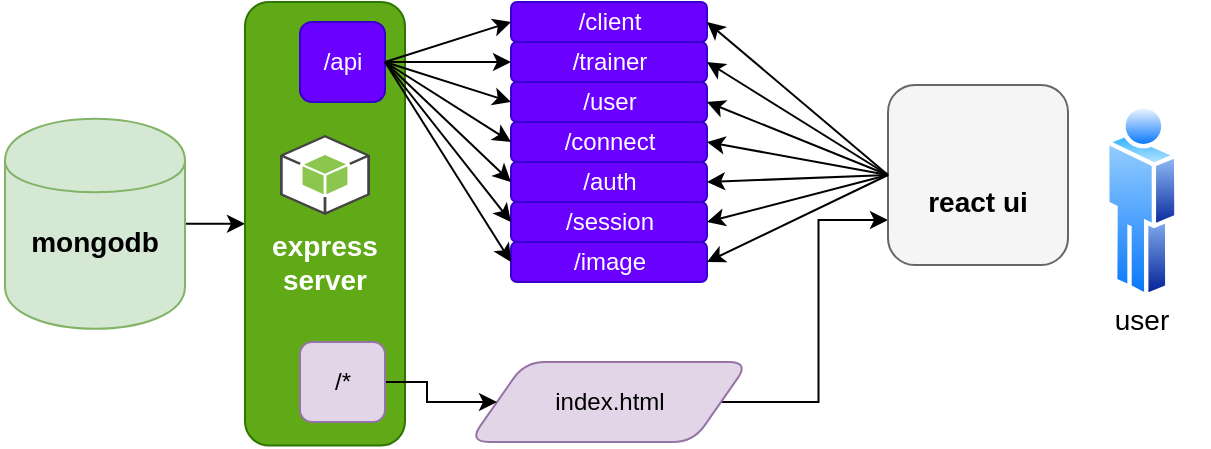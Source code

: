 <mxfile version="14.2.9" type="device"><diagram id="FLI0NoziqBEQvXrS5Zmn" name="Page-1"><mxGraphModel dx="651" dy="566" grid="1" gridSize="10" guides="1" tooltips="1" connect="1" arrows="1" fold="1" page="1" pageScale="1" pageWidth="850" pageHeight="1100" math="0" shadow="0"><root><mxCell id="0"/><mxCell id="1" parent="0"/><mxCell id="GNkhTop0i5TEjKrxB6lH-2" style="edgeStyle=orthogonalEdgeStyle;rounded=0;orthogonalLoop=1;jettySize=auto;html=1;" parent="1" source="ibQHkrTtrVIRLrsM37KW-2" target="ibQHkrTtrVIRLrsM37KW-8" edge="1"><mxGeometry relative="1" as="geometry"/></mxCell><mxCell id="ibQHkrTtrVIRLrsM37KW-2" value="" style="shape=cylinder;whiteSpace=wrap;html=1;boundedLbl=1;backgroundOutline=1;fillColor=#d5e8d4;strokeColor=#82b366;" parent="1" vertex="1"><mxGeometry x="72.5" y="148.38" width="90" height="105" as="geometry"/></mxCell><mxCell id="GNkhTop0i5TEjKrxB6lH-10" style="edgeStyle=orthogonalEdgeStyle;rounded=0;orthogonalLoop=1;jettySize=auto;html=1;entryX=0;entryY=0.75;entryDx=0;entryDy=0;" parent="1" source="ibQHkrTtrVIRLrsM37KW-3" target="ibQHkrTtrVIRLrsM37KW-13" edge="1"><mxGeometry relative="1" as="geometry"/></mxCell><mxCell id="ibQHkrTtrVIRLrsM37KW-3" value="index.html" style="shape=parallelogram;perimeter=parallelogramPerimeter;whiteSpace=wrap;html=1;fillColor=#e1d5e7;strokeColor=#9673a6;rounded=1;" parent="1" vertex="1"><mxGeometry x="304.5" y="270" width="140" height="40" as="geometry"/></mxCell><mxCell id="ibQHkrTtrVIRLrsM37KW-8" value="" style="rounded=1;whiteSpace=wrap;html=1;fillColor=#60a917;strokeColor=#2D7600;fontColor=#ffffff;" parent="1" vertex="1"><mxGeometry x="192.5" y="90" width="80" height="221.75" as="geometry"/></mxCell><mxCell id="ibQHkrTtrVIRLrsM37KW-10" style="edgeStyle=orthogonalEdgeStyle;rounded=0;orthogonalLoop=1;jettySize=auto;html=1;entryX=0;entryY=0.5;entryDx=0;entryDy=0;" parent="1" source="ibQHkrTtrVIRLrsM37KW-9" target="ibQHkrTtrVIRLrsM37KW-3" edge="1"><mxGeometry relative="1" as="geometry"/></mxCell><mxCell id="ibQHkrTtrVIRLrsM37KW-9" value="/*" style="rounded=1;whiteSpace=wrap;html=1;fillColor=#e1d5e7;strokeColor=#9673a6;" parent="1" vertex="1"><mxGeometry x="220" y="260" width="42.5" height="40" as="geometry"/></mxCell><mxCell id="ibQHkrTtrVIRLrsM37KW-11" value="/api" style="rounded=1;whiteSpace=wrap;html=1;fillColor=#6a00ff;strokeColor=#3700CC;fontColor=#ffffff;" parent="1" vertex="1"><mxGeometry x="220" y="100" width="42.5" height="40" as="geometry"/></mxCell><mxCell id="ibQHkrTtrVIRLrsM37KW-13" value="" style="whiteSpace=wrap;html=1;aspect=fixed;rounded=1;fillColor=#f5f5f5;strokeColor=#666666;fontColor=#333333;" parent="1" vertex="1"><mxGeometry x="514" y="131.5" width="90" height="90" as="geometry"/></mxCell><mxCell id="ibQHkrTtrVIRLrsM37KW-19" value="/client" style="rounded=1;whiteSpace=wrap;html=1;fillColor=#6a00ff;strokeColor=#3700CC;fontColor=#ffffff;" parent="1" vertex="1"><mxGeometry x="325.5" y="90" width="98" height="20" as="geometry"/></mxCell><mxCell id="ibQHkrTtrVIRLrsM37KW-20" value="/trainer" style="rounded=1;whiteSpace=wrap;html=1;fillColor=#6a00ff;strokeColor=#3700CC;fontColor=#ffffff;" parent="1" vertex="1"><mxGeometry x="325.5" y="110" width="98" height="20" as="geometry"/></mxCell><mxCell id="ibQHkrTtrVIRLrsM37KW-21" value="/user" style="rounded=1;whiteSpace=wrap;html=1;fillColor=#6a00ff;strokeColor=#3700CC;fontColor=#ffffff;" parent="1" vertex="1"><mxGeometry x="325.5" y="130" width="98" height="20" as="geometry"/></mxCell><mxCell id="ibQHkrTtrVIRLrsM37KW-22" value="/connect&lt;span style=&quot;font-family: &amp;#34;helvetica&amp;#34; , &amp;#34;arial&amp;#34; , sans-serif ; font-size: 0px ; white-space: nowrap&quot;&gt;%3CmxGraphModel%3E%3Croot%3E%3CmxCell%20id%3D%220%22%2F%3E%3CmxCell%20id%3D%221%22%20parent%3D%220%22%2F%3E%3CmxCell%20id%3D%222%22%20value%3D%22%2Fclient%22%20style%3D%22rounded%3D0%3BwhiteSpace%3Dwrap%3Bhtml%3D1%3B%22%20vertex%3D%221%22%20parent%3D%221%22%3E%3CmxGeometry%20x%3D%22182%22%20y%3D%22100%22%20width%3D%2298%22%20height%3D%2220%22%20as%3D%22geometry%22%2F%3E%3C%2FmxCell%3E%3C%2Froot%3E%3C%2FmxGraphModel%3E&lt;/span&gt;" style="rounded=1;whiteSpace=wrap;html=1;fillColor=#6a00ff;strokeColor=#3700CC;fontColor=#ffffff;" parent="1" vertex="1"><mxGeometry x="325.5" y="150" width="98" height="20" as="geometry"/></mxCell><mxCell id="ibQHkrTtrVIRLrsM37KW-23" value="/auth" style="rounded=1;whiteSpace=wrap;html=1;fillColor=#6a00ff;strokeColor=#3700CC;fontColor=#ffffff;" parent="1" vertex="1"><mxGeometry x="325.5" y="170" width="98" height="20" as="geometry"/></mxCell><mxCell id="ibQHkrTtrVIRLrsM37KW-24" value="/session" style="rounded=1;whiteSpace=wrap;html=1;fillColor=#6a00ff;strokeColor=#3700CC;fontColor=#ffffff;" parent="1" vertex="1"><mxGeometry x="325.5" y="190" width="98" height="20" as="geometry"/></mxCell><mxCell id="ibQHkrTtrVIRLrsM37KW-25" value="/image" style="rounded=1;whiteSpace=wrap;html=1;fillColor=#6a00ff;strokeColor=#3700CC;fontColor=#ffffff;" parent="1" vertex="1"><mxGeometry x="325.5" y="210" width="98" height="20" as="geometry"/></mxCell><mxCell id="ibQHkrTtrVIRLrsM37KW-34" value="" style="endArrow=classic;html=1;entryX=0;entryY=0.5;entryDx=0;entryDy=0;exitX=1;exitY=0.5;exitDx=0;exitDy=0;" parent="1" source="ibQHkrTtrVIRLrsM37KW-11" target="ibQHkrTtrVIRLrsM37KW-20" edge="1"><mxGeometry width="50" height="50" relative="1" as="geometry"><mxPoint x="262.5" y="200" as="sourcePoint"/><mxPoint x="262.5" y="140" as="targetPoint"/></mxGeometry></mxCell><mxCell id="ibQHkrTtrVIRLrsM37KW-35" value="" style="endArrow=classic;html=1;exitX=1;exitY=0.5;exitDx=0;exitDy=0;entryX=0;entryY=0.5;entryDx=0;entryDy=0;" parent="1" source="ibQHkrTtrVIRLrsM37KW-11" target="ibQHkrTtrVIRLrsM37KW-19" edge="1"><mxGeometry width="50" height="50" relative="1" as="geometry"><mxPoint x="275.5" y="170" as="sourcePoint"/><mxPoint x="272.5" y="120" as="targetPoint"/></mxGeometry></mxCell><mxCell id="ibQHkrTtrVIRLrsM37KW-36" value="" style="endArrow=classic;html=1;entryX=0;entryY=0.5;entryDx=0;entryDy=0;exitX=1;exitY=0.5;exitDx=0;exitDy=0;" parent="1" source="ibQHkrTtrVIRLrsM37KW-11" target="ibQHkrTtrVIRLrsM37KW-25" edge="1"><mxGeometry width="50" height="50" relative="1" as="geometry"><mxPoint x="262.5" y="200" as="sourcePoint"/><mxPoint x="192.5" y="470" as="targetPoint"/></mxGeometry></mxCell><mxCell id="ibQHkrTtrVIRLrsM37KW-37" value="" style="endArrow=classic;html=1;entryX=0;entryY=0.5;entryDx=0;entryDy=0;exitX=1;exitY=0.5;exitDx=0;exitDy=0;" parent="1" source="ibQHkrTtrVIRLrsM37KW-11" target="ibQHkrTtrVIRLrsM37KW-24" edge="1"><mxGeometry width="50" height="50" relative="1" as="geometry"><mxPoint x="142.5" y="520" as="sourcePoint"/><mxPoint x="192.5" y="470" as="targetPoint"/></mxGeometry></mxCell><mxCell id="ibQHkrTtrVIRLrsM37KW-38" value="" style="endArrow=classic;html=1;entryX=0;entryY=0.5;entryDx=0;entryDy=0;exitX=1;exitY=0.5;exitDx=0;exitDy=0;" parent="1" source="ibQHkrTtrVIRLrsM37KW-11" target="ibQHkrTtrVIRLrsM37KW-22" edge="1"><mxGeometry width="50" height="50" relative="1" as="geometry"><mxPoint x="262.5" y="200" as="sourcePoint"/><mxPoint x="192.5" y="470" as="targetPoint"/></mxGeometry></mxCell><mxCell id="ibQHkrTtrVIRLrsM37KW-39" value="" style="endArrow=classic;html=1;entryX=0;entryY=0.5;entryDx=0;entryDy=0;exitX=1;exitY=0.5;exitDx=0;exitDy=0;" parent="1" source="ibQHkrTtrVIRLrsM37KW-11" target="ibQHkrTtrVIRLrsM37KW-21" edge="1"><mxGeometry width="50" height="50" relative="1" as="geometry"><mxPoint x="262.5" y="200" as="sourcePoint"/><mxPoint x="322.5" y="160" as="targetPoint"/></mxGeometry></mxCell><mxCell id="GNkhTop0i5TEjKrxB6lH-1" value="" style="aspect=fixed;perimeter=ellipsePerimeter;html=1;align=center;shadow=0;dashed=0;spacingTop=3;image;image=img/lib/active_directory/user.svg;" parent="1" vertex="1"><mxGeometry x="622.5" y="139.75" width="36.8" height="99.44" as="geometry"/></mxCell><mxCell id="GNkhTop0i5TEjKrxB6lH-4" value="" style="endArrow=classic;html=1;entryX=0;entryY=0.5;entryDx=0;entryDy=0;exitX=1;exitY=0.5;exitDx=0;exitDy=0;" parent="1" source="ibQHkrTtrVIRLrsM37KW-11" target="ibQHkrTtrVIRLrsM37KW-23" edge="1"><mxGeometry width="50" height="50" relative="1" as="geometry"><mxPoint x="262.5" y="160" as="sourcePoint"/><mxPoint x="342.5" y="190" as="targetPoint"/></mxGeometry></mxCell><mxCell id="GNkhTop0i5TEjKrxB6lH-26" value="" style="endArrow=classic;html=1;exitX=0;exitY=0.5;exitDx=0;exitDy=0;entryX=1;entryY=0.5;entryDx=0;entryDy=0;" parent="1" source="ibQHkrTtrVIRLrsM37KW-13" target="ibQHkrTtrVIRLrsM37KW-19" edge="1"><mxGeometry width="50" height="50" relative="1" as="geometry"><mxPoint x="322.5" y="250" as="sourcePoint"/><mxPoint x="462.5" y="160" as="targetPoint"/></mxGeometry></mxCell><mxCell id="GNkhTop0i5TEjKrxB6lH-27" value="" style="endArrow=classic;html=1;entryX=1;entryY=0.5;entryDx=0;entryDy=0;exitX=0;exitY=0.5;exitDx=0;exitDy=0;" parent="1" source="ibQHkrTtrVIRLrsM37KW-13" target="ibQHkrTtrVIRLrsM37KW-20" edge="1"><mxGeometry width="50" height="50" relative="1" as="geometry"><mxPoint x="292.5" y="180" as="sourcePoint"/><mxPoint x="342.5" y="130" as="targetPoint"/></mxGeometry></mxCell><mxCell id="GNkhTop0i5TEjKrxB6lH-28" value="" style="endArrow=classic;html=1;entryX=1;entryY=0.5;entryDx=0;entryDy=0;exitX=0;exitY=0.5;exitDx=0;exitDy=0;" parent="1" source="ibQHkrTtrVIRLrsM37KW-13" target="ibQHkrTtrVIRLrsM37KW-21" edge="1"><mxGeometry width="50" height="50" relative="1" as="geometry"><mxPoint x="292.5" y="180" as="sourcePoint"/><mxPoint x="342.5" y="130" as="targetPoint"/></mxGeometry></mxCell><mxCell id="GNkhTop0i5TEjKrxB6lH-29" value="" style="endArrow=classic;html=1;entryX=1;entryY=0.5;entryDx=0;entryDy=0;exitX=0;exitY=0.5;exitDx=0;exitDy=0;" parent="1" source="ibQHkrTtrVIRLrsM37KW-13" target="ibQHkrTtrVIRLrsM37KW-22" edge="1"><mxGeometry width="50" height="50" relative="1" as="geometry"><mxPoint x="292.5" y="180" as="sourcePoint"/><mxPoint x="342.5" y="130" as="targetPoint"/></mxGeometry></mxCell><mxCell id="GNkhTop0i5TEjKrxB6lH-30" value="" style="endArrow=classic;html=1;entryX=1;entryY=0.5;entryDx=0;entryDy=0;exitX=0;exitY=0.5;exitDx=0;exitDy=0;" parent="1" source="ibQHkrTtrVIRLrsM37KW-13" target="ibQHkrTtrVIRLrsM37KW-23" edge="1"><mxGeometry width="50" height="50" relative="1" as="geometry"><mxPoint x="292.5" y="180" as="sourcePoint"/><mxPoint x="342.5" y="130" as="targetPoint"/></mxGeometry></mxCell><mxCell id="GNkhTop0i5TEjKrxB6lH-31" value="" style="endArrow=classic;html=1;entryX=1;entryY=0.5;entryDx=0;entryDy=0;exitX=0;exitY=0.5;exitDx=0;exitDy=0;" parent="1" source="ibQHkrTtrVIRLrsM37KW-13" target="ibQHkrTtrVIRLrsM37KW-24" edge="1"><mxGeometry width="50" height="50" relative="1" as="geometry"><mxPoint x="292.5" y="180" as="sourcePoint"/><mxPoint x="342.5" y="130" as="targetPoint"/></mxGeometry></mxCell><mxCell id="GNkhTop0i5TEjKrxB6lH-32" value="" style="endArrow=classic;html=1;entryX=1;entryY=0.5;entryDx=0;entryDy=0;exitX=0;exitY=0.5;exitDx=0;exitDy=0;" parent="1" source="ibQHkrTtrVIRLrsM37KW-13" target="ibQHkrTtrVIRLrsM37KW-25" edge="1"><mxGeometry width="50" height="50" relative="1" as="geometry"><mxPoint x="292.5" y="180" as="sourcePoint"/><mxPoint x="342.5" y="130" as="targetPoint"/></mxGeometry></mxCell><mxCell id="oBqyLSV73Wz5-jYxNjgv-4" value="" style="shape=image;html=1;verticalAlign=top;verticalLabelPosition=bottom;labelBackgroundColor=#ffffff;imageAspect=0;aspect=fixed;image=https://cdn4.iconfinder.com/data/icons/logos-3/600/React.js_logo-128.png" vertex="1" parent="1"><mxGeometry x="538.88" y="139.75" width="40.25" height="40.25" as="geometry"/></mxCell><mxCell id="oBqyLSV73Wz5-jYxNjgv-5" value="" style="outlineConnect=0;dashed=0;verticalLabelPosition=bottom;verticalAlign=top;align=center;html=1;shape=mxgraph.aws3.android;fillColor=#8CC64F;gradientColor=none;" vertex="1" parent="1"><mxGeometry x="210" y="156.5" width="45" height="40" as="geometry"/></mxCell><mxCell id="oBqyLSV73Wz5-jYxNjgv-8" value="&lt;font style=&quot;font-size: 14px&quot;&gt;user&lt;/font&gt;" style="text;html=1;strokeColor=none;fillColor=none;align=center;verticalAlign=middle;whiteSpace=wrap;rounded=0;" vertex="1" parent="1"><mxGeometry x="607.7" y="239.19" width="66.4" height="20" as="geometry"/></mxCell><mxCell id="oBqyLSV73Wz5-jYxNjgv-10" value="&lt;b&gt;&lt;font style=&quot;font-size: 14px&quot;&gt;react ui&lt;/font&gt;&lt;/b&gt;" style="text;html=1;strokeColor=none;fillColor=none;align=center;verticalAlign=middle;whiteSpace=wrap;rounded=0;" vertex="1" parent="1"><mxGeometry x="529" y="180" width="60" height="20" as="geometry"/></mxCell><mxCell id="oBqyLSV73Wz5-jYxNjgv-11" value="&lt;b style=&quot;font-size: 14px&quot;&gt;mongodb&lt;/b&gt;" style="text;html=1;strokeColor=none;fillColor=none;align=center;verticalAlign=middle;whiteSpace=wrap;rounded=0;" vertex="1" parent="1"><mxGeometry x="70" y="200" width="95" height="20" as="geometry"/></mxCell><mxCell id="oBqyLSV73Wz5-jYxNjgv-13" value="&lt;span style=&quot;color: rgb(255, 255, 255); font-size: 14px;&quot;&gt;express server&lt;/span&gt;" style="text;html=1;strokeColor=none;fillColor=none;align=center;verticalAlign=middle;whiteSpace=wrap;rounded=0;fontSize=14;fontStyle=1" vertex="1" parent="1"><mxGeometry x="200" y="200" width="65" height="40" as="geometry"/></mxCell></root></mxGraphModel></diagram></mxfile>
